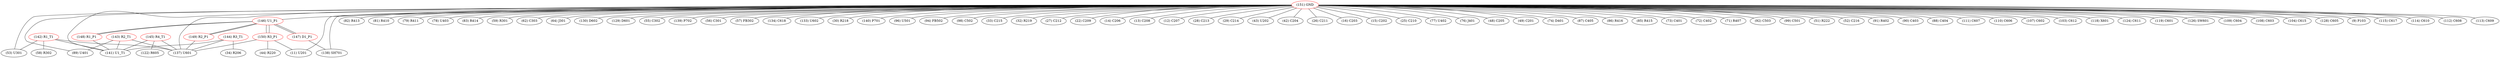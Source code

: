 graph {
	142 [label="(142) R1_T1" color=red]
	53 [label="(53) U301"]
	137 [label="(137) U601"]
	58 [label="(58) R302"]
	141 [label="(141) U1_T1"]
	143 [label="(143) R2_T1" color=red]
	137 [label="(137) U601"]
	89 [label="(89) U401"]
	141 [label="(141) U1_T1"]
	144 [label="(144) R3_T1" color=red]
	34 [label="(34) R206"]
	137 [label="(137) U601"]
	141 [label="(141) U1_T1"]
	145 [label="(145) R4_T1" color=red]
	137 [label="(137) U601"]
	122 [label="(122) R605"]
	141 [label="(141) U1_T1"]
	146 [label="(146) U1_P1" color=red]
	147 [label="(147) D1_P1"]
	149 [label="(149) R2_P1"]
	150 [label="(150) R3_P1"]
	148 [label="(148) R1_P1"]
	147 [label="(147) D1_P1" color=red]
	138 [label="(138) SH701"]
	146 [label="(146) U1_P1"]
	148 [label="(148) R1_P1" color=red]
	141 [label="(141) U1_T1"]
	146 [label="(146) U1_P1"]
	149 [label="(149) R2_P1" color=red]
	137 [label="(137) U601"]
	146 [label="(146) U1_P1"]
	150 [label="(150) R3_P1" color=red]
	11 [label="(11) U201"]
	44 [label="(44) R220"]
	137 [label="(137) U601"]
	146 [label="(146) U1_P1"]
	151 [label="(151) GND" color=red]
	82 [label="(82) R413"]
	81 [label="(81) R410"]
	79 [label="(79) R411"]
	78 [label="(78) U403"]
	138 [label="(138) SH701"]
	83 [label="(83) R414"]
	59 [label="(59) R301"]
	62 [label="(62) C303"]
	137 [label="(137) U601"]
	64 [label="(64) J301"]
	130 [label="(130) D602"]
	129 [label="(129) D601"]
	55 [label="(55) C302"]
	139 [label="(139) P702"]
	56 [label="(56) C301"]
	57 [label="(57) FB302"]
	53 [label="(53) U301"]
	134 [label="(134) C618"]
	133 [label="(133) U602"]
	30 [label="(30) R218"]
	140 [label="(140) P701"]
	96 [label="(96) U501"]
	94 [label="(94) FB502"]
	98 [label="(98) C502"]
	33 [label="(33) C215"]
	32 [label="(32) R219"]
	27 [label="(27) C212"]
	22 [label="(22) C209"]
	11 [label="(11) U201"]
	14 [label="(14) C206"]
	13 [label="(13) C208"]
	12 [label="(12) C207"]
	28 [label="(28) C213"]
	29 [label="(29) C214"]
	43 [label="(43) U202"]
	42 [label="(42) C204"]
	26 [label="(26) C211"]
	16 [label="(16) C203"]
	15 [label="(15) C202"]
	25 [label="(25) C210"]
	77 [label="(77) U402"]
	76 [label="(76) J401"]
	48 [label="(48) C205"]
	49 [label="(49) C201"]
	74 [label="(74) D401"]
	87 [label="(87) C405"]
	86 [label="(86) R416"]
	85 [label="(85) R415"]
	73 [label="(73) C401"]
	72 [label="(72) C402"]
	71 [label="(71) R407"]
	92 [label="(92) C503"]
	99 [label="(99) C501"]
	51 [label="(51) R222"]
	52 [label="(52) C216"]
	91 [label="(91) R402"]
	90 [label="(90) C403"]
	89 [label="(89) U401"]
	88 [label="(88) C404"]
	111 [label="(111) C607"]
	110 [label="(110) C606"]
	107 [label="(107) C602"]
	103 [label="(103) C612"]
	118 [label="(118) X601"]
	124 [label="(124) C611"]
	119 [label="(119) C601"]
	126 [label="(126) SW601"]
	109 [label="(109) C604"]
	108 [label="(108) C603"]
	104 [label="(104) C615"]
	128 [label="(128) C605"]
	9 [label="(9) P103"]
	115 [label="(115) C617"]
	114 [label="(114) C610"]
	112 [label="(112) C608"]
	113 [label="(113) C609"]
	141 [label="(141) U1_T1"]
	146 [label="(146) U1_P1"]
	142 -- 53
	142 -- 137
	142 -- 58
	142 -- 141
	143 -- 137
	143 -- 89
	143 -- 141
	144 -- 34
	144 -- 137
	144 -- 141
	145 -- 137
	145 -- 122
	145 -- 141
	146 -- 147
	146 -- 149
	146 -- 150
	146 -- 148
	147 -- 138
	147 -- 146
	148 -- 141
	148 -- 146
	149 -- 137
	149 -- 146
	150 -- 11
	150 -- 44
	150 -- 137
	150 -- 146
	151 -- 82
	151 -- 81
	151 -- 79
	151 -- 78
	151 -- 138
	151 -- 83
	151 -- 59
	151 -- 62
	151 -- 137
	151 -- 64
	151 -- 130
	151 -- 129
	151 -- 55
	151 -- 139
	151 -- 56
	151 -- 57
	151 -- 53
	151 -- 134
	151 -- 133
	151 -- 30
	151 -- 140
	151 -- 96
	151 -- 94
	151 -- 98
	151 -- 33
	151 -- 32
	151 -- 27
	151 -- 22
	151 -- 11
	151 -- 14
	151 -- 13
	151 -- 12
	151 -- 28
	151 -- 29
	151 -- 43
	151 -- 42
	151 -- 26
	151 -- 16
	151 -- 15
	151 -- 25
	151 -- 77
	151 -- 76
	151 -- 48
	151 -- 49
	151 -- 74
	151 -- 87
	151 -- 86
	151 -- 85
	151 -- 73
	151 -- 72
	151 -- 71
	151 -- 92
	151 -- 99
	151 -- 51
	151 -- 52
	151 -- 91
	151 -- 90
	151 -- 89
	151 -- 88
	151 -- 111
	151 -- 110
	151 -- 107
	151 -- 103
	151 -- 118
	151 -- 124
	151 -- 119
	151 -- 126
	151 -- 109
	151 -- 108
	151 -- 104
	151 -- 128
	151 -- 9
	151 -- 115
	151 -- 114
	151 -- 112
	151 -- 113
	151 -- 141
	151 -- 146
}